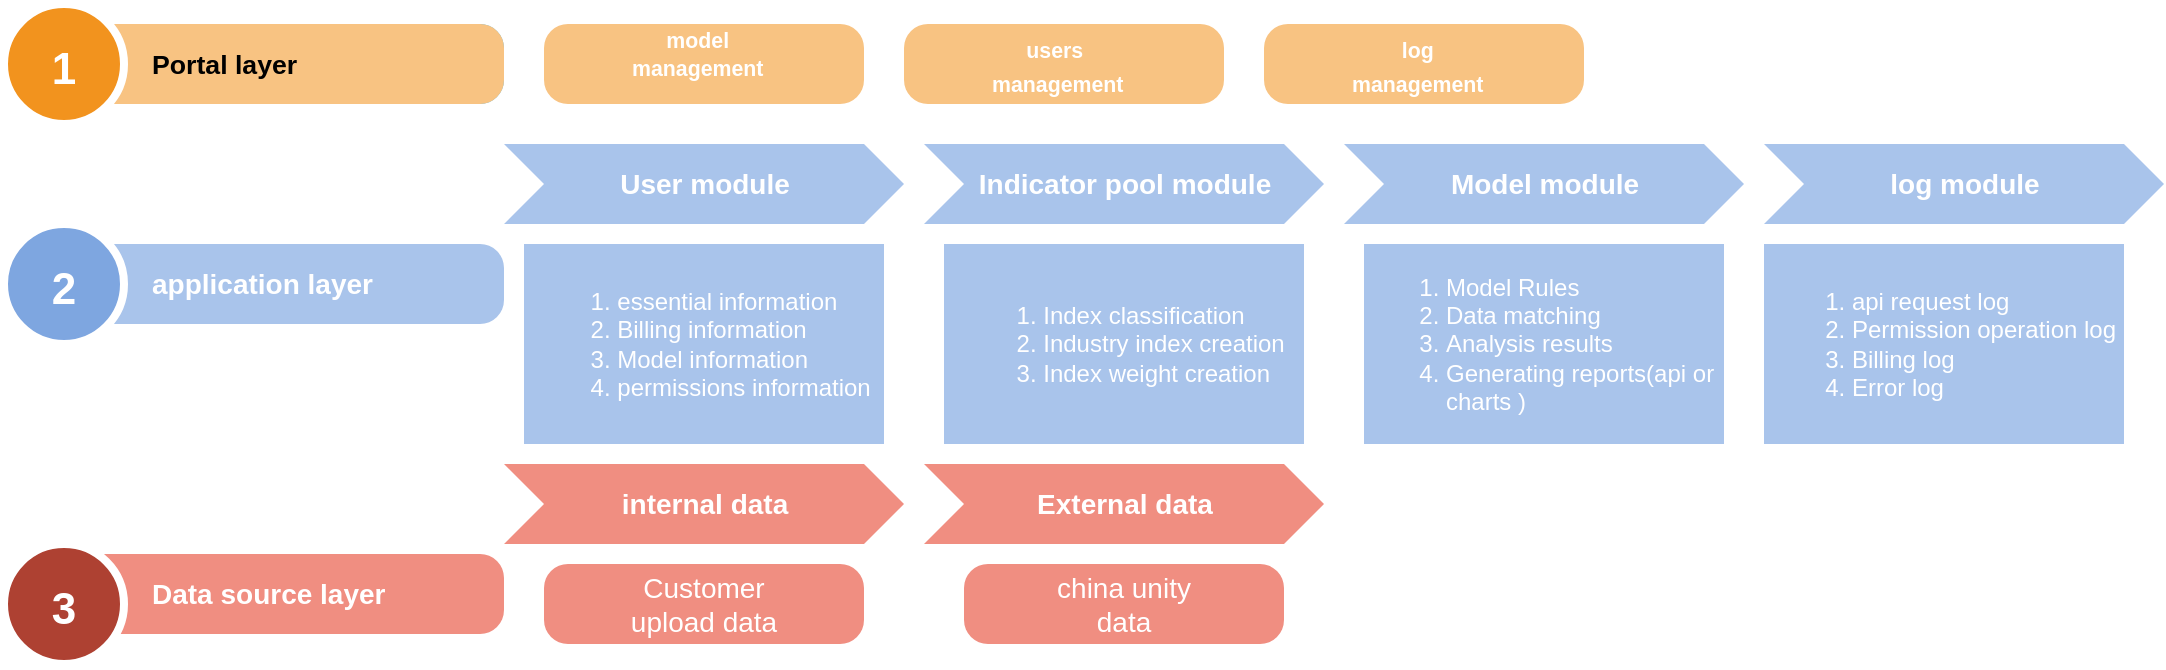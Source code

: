 <mxfile version="13.8.1" type="github">
  <diagram name="Page-1" id="2c0d36ab-eaac-3732-788b-9136903baeff">
    <mxGraphModel dx="1108" dy="1690.5" grid="1" gridSize="10" guides="1" tooltips="1" connect="1" arrows="1" fold="1" page="1" pageScale="1.5" pageWidth="1169" pageHeight="827" background="#ffffff" math="0" shadow="0">
      <root>
        <mxCell id="0" />
        <mxCell id="1" parent="0" />
        <mxCell id="BR2BqlJ4Q8IwQNrukTLe-143" value="Label" style="shape=rect;rounded=1;whiteSpace=wrap;html=1;shadow=0;strokeColor=none;fillColor=#64BBE2;arcSize=30;fontSize=14;spacingLeft=42;fontStyle=1;fontColor=#FFFFFF;align=left;" vertex="1" parent="1">
          <mxGeometry x="410" y="-20" width="220" height="40" as="geometry" />
        </mxCell>
        <mxCell id="BR2BqlJ4Q8IwQNrukTLe-144" value="1" style="shape=ellipse;perimeter=ellipsePerimeter;fontSize=22;fontStyle=1;shadow=0;strokeColor=#ffffff;fillColor=#10739E;strokeWidth=4;fontColor=#ffffff;align=center;" vertex="1" parent="1">
          <mxGeometry x="380" y="-30" width="60" height="60" as="geometry" />
        </mxCell>
        <mxCell id="BR2BqlJ4Q8IwQNrukTLe-153" value="&lt;span style=&quot;font-size: 10pt ; color: black&quot;&gt;Portal layer&lt;/span&gt;" style="shape=rect;rounded=1;whiteSpace=wrap;html=1;shadow=0;strokeColor=none;arcSize=30;fontSize=14;spacingLeft=42;fontStyle=1;fontColor=#FFFFFF;align=left;fillColor=#F8C382;" vertex="1" parent="1">
          <mxGeometry x="410" y="-20" width="220" height="40" as="geometry" />
        </mxCell>
        <mxCell id="BR2BqlJ4Q8IwQNrukTLe-154" value="1" style="shape=ellipse;perimeter=ellipsePerimeter;fontSize=22;fontStyle=1;shadow=0;strokeColor=#ffffff;strokeWidth=4;fontColor=#ffffff;align=center;fillColor=#F2931E;" vertex="1" parent="1">
          <mxGeometry x="380" y="-30" width="60" height="60" as="geometry" />
        </mxCell>
        <mxCell id="BR2BqlJ4Q8IwQNrukTLe-164" value="&lt;p style=&quot;margin-top: 0pt ; margin-bottom: 0pt ; margin-left: 0in ; direction: ltr ; unicode-bidi: embed ; word-break: normal&quot;&gt;&lt;/p&gt;&lt;div style=&quot;text-align: center&quot;&gt;&lt;span style=&quot;font-size: 8pt&quot;&gt;model&lt;/span&gt;&lt;/div&gt;&lt;span style=&quot;font-size: 8pt&quot;&gt;&lt;div style=&quot;text-align: center&quot;&gt;&lt;span style=&quot;font-size: 8pt&quot;&gt;management&lt;/span&gt;&lt;/div&gt;&lt;/span&gt;&lt;p&gt;&lt;/p&gt;" style="shape=rect;rounded=1;whiteSpace=wrap;html=1;shadow=0;strokeColor=none;arcSize=30;fontSize=14;spacingLeft=42;fontStyle=1;fontColor=#FFFFFF;align=left;fillColor=#F8C382;" vertex="1" parent="1">
          <mxGeometry x="650" y="-20" width="160" height="40" as="geometry" />
        </mxCell>
        <mxCell id="BR2BqlJ4Q8IwQNrukTLe-166" value="&lt;p style=&quot;margin-top: 0pt ; margin-bottom: 0pt ; margin-left: 0in ; text-align: center ; direction: ltr ; unicode-bidi: embed ; word-break: normal&quot;&gt;&lt;span style=&quot;font-size: 8pt&quot;&gt;users&amp;nbsp;&lt;/span&gt;&lt;/p&gt;&lt;p style=&quot;margin-top: 0pt ; margin-bottom: 0pt ; margin-left: 0in ; text-align: center ; direction: ltr ; unicode-bidi: embed ; word-break: normal&quot;&gt;&lt;span style=&quot;font-size: 8pt&quot;&gt;management&lt;/span&gt;&lt;br&gt;&lt;/p&gt;" style="shape=rect;rounded=1;whiteSpace=wrap;html=1;shadow=0;strokeColor=none;arcSize=30;fontSize=14;spacingLeft=42;fontStyle=1;fontColor=#FFFFFF;align=left;fillColor=#F8C382;" vertex="1" parent="1">
          <mxGeometry x="830" y="-20" width="160" height="40" as="geometry" />
        </mxCell>
        <mxCell id="BR2BqlJ4Q8IwQNrukTLe-167" value="&lt;p style=&quot;margin-top: 0pt ; margin-bottom: 0pt ; margin-left: 0in ; text-align: center ; direction: ltr ; unicode-bidi: embed ; word-break: normal&quot;&gt;&lt;span style=&quot;font-size: 8pt&quot;&gt;log&lt;/span&gt;&lt;/p&gt;&lt;p style=&quot;margin-top: 0pt ; margin-bottom: 0pt ; margin-left: 0in ; text-align: center ; direction: ltr ; unicode-bidi: embed ; word-break: normal&quot;&gt;&lt;span style=&quot;font-size: 8pt&quot;&gt;management&lt;/span&gt;&lt;br&gt;&lt;/p&gt;" style="shape=rect;rounded=1;whiteSpace=wrap;html=1;shadow=0;strokeColor=none;arcSize=30;fontSize=14;spacingLeft=42;fontStyle=1;fontColor=#FFFFFF;align=left;fillColor=#F8C382;" vertex="1" parent="1">
          <mxGeometry x="1010" y="-20" width="160" height="40" as="geometry" />
        </mxCell>
        <mxCell id="BR2BqlJ4Q8IwQNrukTLe-168" value="application layer" style="text;whiteSpace=wrap;html=1;fontSize=14;fontColor=#FFFFFF;" vertex="1" parent="1">
          <mxGeometry x="665" y="50" width="130" height="30" as="geometry" />
        </mxCell>
        <mxCell id="BR2BqlJ4Q8IwQNrukTLe-169" value="" style="group" vertex="1" connectable="0" parent="1">
          <mxGeometry x="380" y="80" width="250" height="60" as="geometry" />
        </mxCell>
        <mxCell id="BR2BqlJ4Q8IwQNrukTLe-155" value="application layer" style="shape=rect;rounded=1;whiteSpace=wrap;html=1;shadow=0;strokeColor=none;fillColor=#A9C4EB;arcSize=30;fontSize=14;spacingLeft=42;fontStyle=1;fontColor=#FFFFFF;align=left;" vertex="1" parent="BR2BqlJ4Q8IwQNrukTLe-169">
          <mxGeometry x="30" y="10" width="220" height="40" as="geometry" />
        </mxCell>
        <mxCell id="BR2BqlJ4Q8IwQNrukTLe-156" value="2" style="shape=ellipse;perimeter=ellipsePerimeter;fontSize=22;fontStyle=1;shadow=0;strokeColor=#ffffff;fillColor=#7EA6E0;strokeWidth=4;fontColor=#ffffff;align=center;" vertex="1" parent="BR2BqlJ4Q8IwQNrukTLe-169">
          <mxGeometry width="60" height="60" as="geometry" />
        </mxCell>
        <mxCell id="BR2BqlJ4Q8IwQNrukTLe-170" value="application layer" style="text;whiteSpace=wrap;html=1;fontSize=14;fontColor=#FFFFFF;" vertex="1" parent="1">
          <mxGeometry x="665" y="50" width="130" height="30" as="geometry" />
        </mxCell>
        <mxCell id="BR2BqlJ4Q8IwQNrukTLe-173" value="User module" style="html=1;shape=mxgraph.infographic.ribbonSimple;notch1=20;notch2=20;fillColor=#A9C4EB;strokeColor=none;align=center;verticalAlign=middle;fontColor=#ffffff;fontSize=14;fontStyle=1;rounded=1;shadow=0;" vertex="1" parent="1">
          <mxGeometry x="630" y="40" width="200" height="40" as="geometry" />
        </mxCell>
        <mxCell id="BR2BqlJ4Q8IwQNrukTLe-184" value="&lt;ol&gt;&lt;li style=&quot;text-align: left&quot;&gt;essential information&lt;br&gt;&lt;/li&gt;&lt;li style=&quot;text-align: left&quot;&gt;Billing information&lt;br&gt;&lt;/li&gt;&lt;li style=&quot;text-align: left&quot;&gt;Model information&lt;br&gt;&lt;/li&gt;&lt;li style=&quot;text-align: left&quot;&gt;permissions information&lt;br&gt;&lt;/li&gt;&lt;/ol&gt;" style="html=1;fillColor=#A9C4EB;strokeColor=none;shadow=0;fontSize=12;fontColor=#FFFFFF;align=center;fontStyle=0;whiteSpace=wrap;rounded=0;" vertex="1" parent="1">
          <mxGeometry x="640" y="90" width="180" height="100" as="geometry" />
        </mxCell>
        <mxCell id="BR2BqlJ4Q8IwQNrukTLe-193" value="Indicator pool module" style="html=1;shape=mxgraph.infographic.ribbonSimple;notch1=20;notch2=20;fillColor=#A9C4EB;strokeColor=none;align=center;verticalAlign=middle;fontColor=#ffffff;fontSize=14;fontStyle=1;rounded=1;shadow=0;" vertex="1" parent="1">
          <mxGeometry x="840" y="40" width="200" height="40" as="geometry" />
        </mxCell>
        <mxCell id="BR2BqlJ4Q8IwQNrukTLe-194" value="Model&amp;nbsp;module" style="html=1;shape=mxgraph.infographic.ribbonSimple;notch1=20;notch2=20;fillColor=#A9C4EB;strokeColor=none;align=center;verticalAlign=middle;fontColor=#ffffff;fontSize=14;fontStyle=1;rounded=1;shadow=0;" vertex="1" parent="1">
          <mxGeometry x="1050" y="40" width="200" height="40" as="geometry" />
        </mxCell>
        <mxCell id="BR2BqlJ4Q8IwQNrukTLe-195" value="&lt;ol&gt;&lt;li style=&quot;text-align: left&quot;&gt;Index classification&lt;br&gt;&lt;/li&gt;&lt;li style=&quot;text-align: left&quot;&gt;Industry index creation&lt;br&gt;&lt;/li&gt;&lt;li style=&quot;text-align: left&quot;&gt;Index weight creation&lt;/li&gt;&lt;/ol&gt;" style="html=1;fillColor=#A9C4EB;strokeColor=none;shadow=0;fontSize=12;fontColor=#FFFFFF;align=center;fontStyle=0;whiteSpace=wrap;rounded=0;" vertex="1" parent="1">
          <mxGeometry x="850" y="90" width="180" height="100" as="geometry" />
        </mxCell>
        <mxCell id="BR2BqlJ4Q8IwQNrukTLe-196" value="&lt;ol&gt;&lt;li style=&quot;text-align: left&quot;&gt;Model Rules&lt;br&gt;&lt;/li&gt;&lt;li style=&quot;text-align: left&quot;&gt;Data matching&lt;br&gt;&lt;/li&gt;&lt;li style=&quot;text-align: left&quot;&gt;Analysis results&lt;br&gt;&lt;/li&gt;&lt;li style=&quot;text-align: left&quot;&gt;Generating reports(api or charts )&lt;br&gt;&lt;/li&gt;&lt;/ol&gt;" style="html=1;fillColor=#A9C4EB;strokeColor=none;shadow=0;fontSize=12;fontColor=#FFFFFF;align=center;fontStyle=0;whiteSpace=wrap;rounded=0;" vertex="1" parent="1">
          <mxGeometry x="1060" y="90" width="180" height="100" as="geometry" />
        </mxCell>
        <mxCell id="BR2BqlJ4Q8IwQNrukTLe-197" value="log module" style="html=1;shape=mxgraph.infographic.ribbonSimple;notch1=20;notch2=20;fillColor=#A9C4EB;strokeColor=none;align=center;verticalAlign=middle;fontColor=#ffffff;fontSize=14;fontStyle=1;rounded=1;shadow=0;" vertex="1" parent="1">
          <mxGeometry x="1260" y="40" width="200" height="40" as="geometry" />
        </mxCell>
        <mxCell id="BR2BqlJ4Q8IwQNrukTLe-198" value="&lt;ol&gt;&lt;li style=&quot;text-align: left&quot;&gt;api request log&lt;/li&gt;&lt;li style=&quot;text-align: left&quot;&gt;Permission operation log&lt;br&gt;&lt;/li&gt;&lt;li style=&quot;text-align: left&quot;&gt;Billing log&lt;br&gt;&lt;/li&gt;&lt;li style=&quot;text-align: left&quot;&gt;Error log&lt;br&gt;&lt;/li&gt;&lt;/ol&gt;" style="html=1;fillColor=#A9C4EB;strokeColor=none;shadow=0;fontSize=12;fontColor=#FFFFFF;align=center;fontStyle=0;whiteSpace=wrap;rounded=0;" vertex="1" parent="1">
          <mxGeometry x="1260" y="90" width="180" height="100" as="geometry" />
        </mxCell>
        <mxCell id="BR2BqlJ4Q8IwQNrukTLe-199" value="" style="group" vertex="1" connectable="0" parent="1">
          <mxGeometry x="380" y="240" width="250" height="60" as="geometry" />
        </mxCell>
        <mxCell id="BR2BqlJ4Q8IwQNrukTLe-147" value="Data source layer" style="shape=rect;rounded=1;whiteSpace=wrap;html=1;shadow=0;strokeColor=none;fillColor=#F08E81;arcSize=30;fontSize=14;spacingLeft=42;fontStyle=1;fontColor=#FFFFFF;align=left;" vertex="1" parent="BR2BqlJ4Q8IwQNrukTLe-199">
          <mxGeometry x="30" y="5" width="220" height="40" as="geometry" />
        </mxCell>
        <mxCell id="BR2BqlJ4Q8IwQNrukTLe-148" value="3" style="shape=ellipse;perimeter=ellipsePerimeter;fontSize=22;fontStyle=1;shadow=0;strokeColor=#ffffff;fillColor=#AE4132;strokeWidth=4;fontColor=#ffffff;align=center;" vertex="1" parent="BR2BqlJ4Q8IwQNrukTLe-199">
          <mxGeometry width="60" height="60" as="geometry" />
        </mxCell>
        <mxCell id="BR2BqlJ4Q8IwQNrukTLe-203" value="internal data" style="html=1;shape=mxgraph.infographic.ribbonSimple;notch1=20;notch2=20;fillColor=#F08E81;strokeColor=none;align=center;verticalAlign=middle;fontColor=#ffffff;fontSize=14;fontStyle=1;rounded=1;shadow=0;" vertex="1" parent="1">
          <mxGeometry x="630" y="200" width="200" height="40" as="geometry" />
        </mxCell>
        <mxCell id="BR2BqlJ4Q8IwQNrukTLe-204" value="&lt;p style=&quot;margin-top: 0pt ; margin-bottom: 0pt ; margin-left: 0in ; direction: ltr ; unicode-bidi: embed ; word-break: normal&quot;&gt;&lt;/p&gt;&lt;div style=&quot;text-align: center&quot;&gt;&lt;br&gt;&lt;/div&gt;&lt;p&gt;&lt;/p&gt;" style="shape=rect;rounded=1;whiteSpace=wrap;html=1;shadow=0;strokeColor=none;arcSize=30;fontSize=14;spacingLeft=42;fontStyle=1;fontColor=#FFFFFF;align=left;fillColor=#F08E81;" vertex="1" parent="1">
          <mxGeometry x="650" y="250" width="160" height="40" as="geometry" />
        </mxCell>
        <mxCell id="BR2BqlJ4Q8IwQNrukTLe-208" value="Customer upload data" style="text;html=1;strokeColor=none;fillColor=none;align=center;verticalAlign=middle;whiteSpace=wrap;rounded=0;shadow=0;fontSize=14;fontColor=#FFFFFF;" vertex="1" parent="1">
          <mxGeometry x="680" y="260" width="100" height="20" as="geometry" />
        </mxCell>
        <mxCell id="BR2BqlJ4Q8IwQNrukTLe-209" value="&lt;p style=&quot;margin-top: 0pt ; margin-bottom: 0pt ; margin-left: 0in ; direction: ltr ; unicode-bidi: embed ; word-break: normal&quot;&gt;&lt;/p&gt;&lt;div style=&quot;text-align: center&quot;&gt;&lt;span style=&quot;color: rgba(0 , 0 , 0 , 0) ; font-family: monospace ; font-size: 0px ; font-weight: 400&quot;&gt;%3CmxGraphModel%3E%3Croot%3E%3CmxCell%20id%3D%220%22%2F%3E%3CmxCell%20id%3D%221%22%20parent%3D%220%22%2F%3E%3CmxCell%20id%3D%222%22%20value%3D%22Customer%20upload%20data%22%20style%3D%22text%3Bhtml%3D1%3BstrokeColor%3Dnone%3BfillColor%3Dnone%3Balign%3Dcenter%3BverticalAlign%3Dmiddle%3BwhiteSpace%3Dwrap%3Brounded%3D0%3Bshadow%3D0%3BfontSize%3D14%3BfontColor%3D%23FFFFFF%3B%22%20vertex%3D%221%22%20parent%3D%221%22%3E%3CmxGeometry%20x%3D%22680%22%20y%3D%22260%22%20width%3D%22100%22%20height%3D%2220%22%20as%3D%22geometry%22%2F%3E%3C%2FmxCell%3E%3C%2Froot%3E%3C%2FmxGraphModel%3E&lt;/span&gt;&lt;br&gt;&lt;/div&gt;&lt;p&gt;&lt;/p&gt;" style="shape=rect;rounded=1;whiteSpace=wrap;html=1;shadow=0;strokeColor=none;arcSize=30;fontSize=14;spacingLeft=42;fontStyle=1;fontColor=#FFFFFF;align=left;fillColor=#F08E81;" vertex="1" parent="1">
          <mxGeometry x="860" y="250" width="160" height="40" as="geometry" />
        </mxCell>
        <mxCell id="BR2BqlJ4Q8IwQNrukTLe-210" value="External data" style="html=1;shape=mxgraph.infographic.ribbonSimple;notch1=20;notch2=20;fillColor=#F08E81;strokeColor=none;align=center;verticalAlign=middle;fontColor=#ffffff;fontSize=14;fontStyle=1;rounded=1;shadow=0;" vertex="1" parent="1">
          <mxGeometry x="840" y="200" width="200" height="40" as="geometry" />
        </mxCell>
        <mxCell id="BR2BqlJ4Q8IwQNrukTLe-211" value="china unity data" style="text;html=1;strokeColor=none;fillColor=none;align=center;verticalAlign=middle;whiteSpace=wrap;rounded=0;shadow=0;fontSize=14;fontColor=#FFFFFF;" vertex="1" parent="1">
          <mxGeometry x="890" y="260" width="100" height="20" as="geometry" />
        </mxCell>
      </root>
    </mxGraphModel>
  </diagram>
</mxfile>
